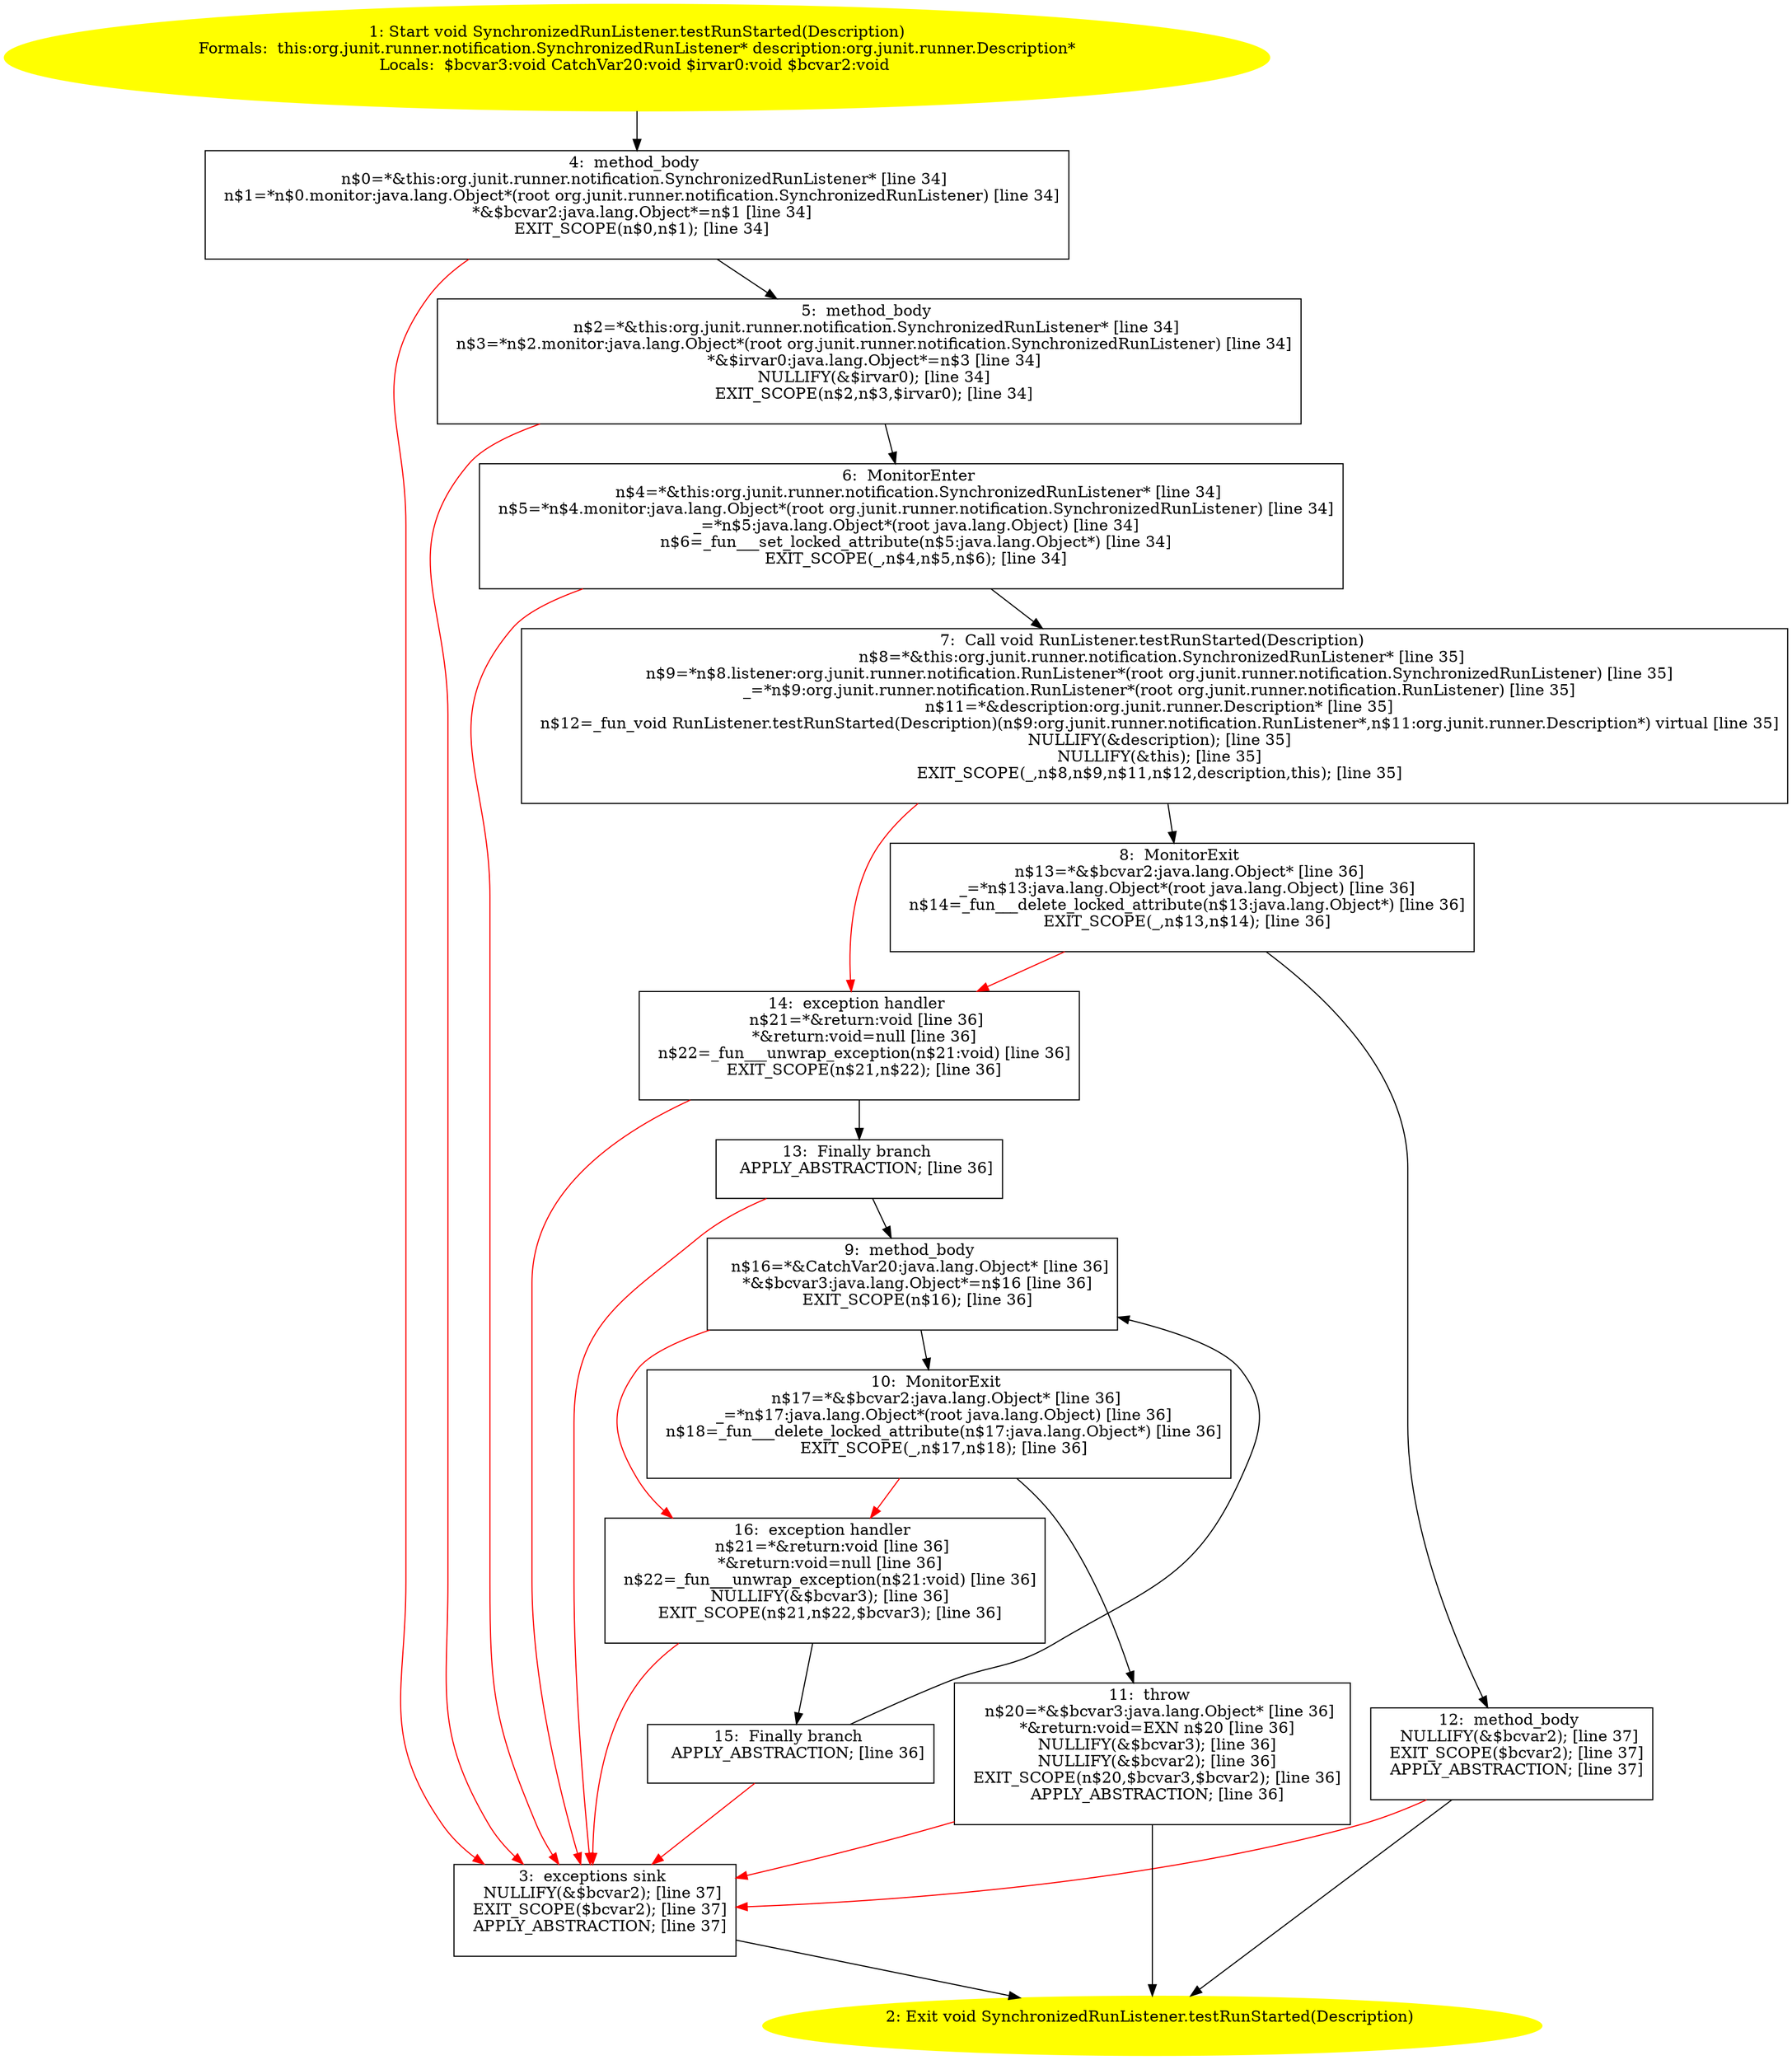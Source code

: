/* @generated */
digraph cfg {
"org.junit.runner.notification.SynchronizedRunListener.testRunStarted(org.junit.runner.Description):v.4c4ebfd003b33dd0479ba5380f591d00_1" [label="1: Start void SynchronizedRunListener.testRunStarted(Description)\nFormals:  this:org.junit.runner.notification.SynchronizedRunListener* description:org.junit.runner.Description*\nLocals:  $bcvar3:void CatchVar20:void $irvar0:void $bcvar2:void \n  " color=yellow style=filled]
	

	 "org.junit.runner.notification.SynchronizedRunListener.testRunStarted(org.junit.runner.Description):v.4c4ebfd003b33dd0479ba5380f591d00_1" -> "org.junit.runner.notification.SynchronizedRunListener.testRunStarted(org.junit.runner.Description):v.4c4ebfd003b33dd0479ba5380f591d00_4" ;
"org.junit.runner.notification.SynchronizedRunListener.testRunStarted(org.junit.runner.Description):v.4c4ebfd003b33dd0479ba5380f591d00_2" [label="2: Exit void SynchronizedRunListener.testRunStarted(Description) \n  " color=yellow style=filled]
	

"org.junit.runner.notification.SynchronizedRunListener.testRunStarted(org.junit.runner.Description):v.4c4ebfd003b33dd0479ba5380f591d00_3" [label="3:  exceptions sink \n   NULLIFY(&$bcvar2); [line 37]\n  EXIT_SCOPE($bcvar2); [line 37]\n  APPLY_ABSTRACTION; [line 37]\n " shape="box"]
	

	 "org.junit.runner.notification.SynchronizedRunListener.testRunStarted(org.junit.runner.Description):v.4c4ebfd003b33dd0479ba5380f591d00_3" -> "org.junit.runner.notification.SynchronizedRunListener.testRunStarted(org.junit.runner.Description):v.4c4ebfd003b33dd0479ba5380f591d00_2" ;
"org.junit.runner.notification.SynchronizedRunListener.testRunStarted(org.junit.runner.Description):v.4c4ebfd003b33dd0479ba5380f591d00_4" [label="4:  method_body \n   n$0=*&this:org.junit.runner.notification.SynchronizedRunListener* [line 34]\n  n$1=*n$0.monitor:java.lang.Object*(root org.junit.runner.notification.SynchronizedRunListener) [line 34]\n  *&$bcvar2:java.lang.Object*=n$1 [line 34]\n  EXIT_SCOPE(n$0,n$1); [line 34]\n " shape="box"]
	

	 "org.junit.runner.notification.SynchronizedRunListener.testRunStarted(org.junit.runner.Description):v.4c4ebfd003b33dd0479ba5380f591d00_4" -> "org.junit.runner.notification.SynchronizedRunListener.testRunStarted(org.junit.runner.Description):v.4c4ebfd003b33dd0479ba5380f591d00_5" ;
	 "org.junit.runner.notification.SynchronizedRunListener.testRunStarted(org.junit.runner.Description):v.4c4ebfd003b33dd0479ba5380f591d00_4" -> "org.junit.runner.notification.SynchronizedRunListener.testRunStarted(org.junit.runner.Description):v.4c4ebfd003b33dd0479ba5380f591d00_3" [color="red" ];
"org.junit.runner.notification.SynchronizedRunListener.testRunStarted(org.junit.runner.Description):v.4c4ebfd003b33dd0479ba5380f591d00_5" [label="5:  method_body \n   n$2=*&this:org.junit.runner.notification.SynchronizedRunListener* [line 34]\n  n$3=*n$2.monitor:java.lang.Object*(root org.junit.runner.notification.SynchronizedRunListener) [line 34]\n  *&$irvar0:java.lang.Object*=n$3 [line 34]\n  NULLIFY(&$irvar0); [line 34]\n  EXIT_SCOPE(n$2,n$3,$irvar0); [line 34]\n " shape="box"]
	

	 "org.junit.runner.notification.SynchronizedRunListener.testRunStarted(org.junit.runner.Description):v.4c4ebfd003b33dd0479ba5380f591d00_5" -> "org.junit.runner.notification.SynchronizedRunListener.testRunStarted(org.junit.runner.Description):v.4c4ebfd003b33dd0479ba5380f591d00_6" ;
	 "org.junit.runner.notification.SynchronizedRunListener.testRunStarted(org.junit.runner.Description):v.4c4ebfd003b33dd0479ba5380f591d00_5" -> "org.junit.runner.notification.SynchronizedRunListener.testRunStarted(org.junit.runner.Description):v.4c4ebfd003b33dd0479ba5380f591d00_3" [color="red" ];
"org.junit.runner.notification.SynchronizedRunListener.testRunStarted(org.junit.runner.Description):v.4c4ebfd003b33dd0479ba5380f591d00_6" [label="6:  MonitorEnter \n   n$4=*&this:org.junit.runner.notification.SynchronizedRunListener* [line 34]\n  n$5=*n$4.monitor:java.lang.Object*(root org.junit.runner.notification.SynchronizedRunListener) [line 34]\n  _=*n$5:java.lang.Object*(root java.lang.Object) [line 34]\n  n$6=_fun___set_locked_attribute(n$5:java.lang.Object*) [line 34]\n  EXIT_SCOPE(_,n$4,n$5,n$6); [line 34]\n " shape="box"]
	

	 "org.junit.runner.notification.SynchronizedRunListener.testRunStarted(org.junit.runner.Description):v.4c4ebfd003b33dd0479ba5380f591d00_6" -> "org.junit.runner.notification.SynchronizedRunListener.testRunStarted(org.junit.runner.Description):v.4c4ebfd003b33dd0479ba5380f591d00_7" ;
	 "org.junit.runner.notification.SynchronizedRunListener.testRunStarted(org.junit.runner.Description):v.4c4ebfd003b33dd0479ba5380f591d00_6" -> "org.junit.runner.notification.SynchronizedRunListener.testRunStarted(org.junit.runner.Description):v.4c4ebfd003b33dd0479ba5380f591d00_3" [color="red" ];
"org.junit.runner.notification.SynchronizedRunListener.testRunStarted(org.junit.runner.Description):v.4c4ebfd003b33dd0479ba5380f591d00_7" [label="7:  Call void RunListener.testRunStarted(Description) \n   n$8=*&this:org.junit.runner.notification.SynchronizedRunListener* [line 35]\n  n$9=*n$8.listener:org.junit.runner.notification.RunListener*(root org.junit.runner.notification.SynchronizedRunListener) [line 35]\n  _=*n$9:org.junit.runner.notification.RunListener*(root org.junit.runner.notification.RunListener) [line 35]\n  n$11=*&description:org.junit.runner.Description* [line 35]\n  n$12=_fun_void RunListener.testRunStarted(Description)(n$9:org.junit.runner.notification.RunListener*,n$11:org.junit.runner.Description*) virtual [line 35]\n  NULLIFY(&description); [line 35]\n  NULLIFY(&this); [line 35]\n  EXIT_SCOPE(_,n$8,n$9,n$11,n$12,description,this); [line 35]\n " shape="box"]
	

	 "org.junit.runner.notification.SynchronizedRunListener.testRunStarted(org.junit.runner.Description):v.4c4ebfd003b33dd0479ba5380f591d00_7" -> "org.junit.runner.notification.SynchronizedRunListener.testRunStarted(org.junit.runner.Description):v.4c4ebfd003b33dd0479ba5380f591d00_8" ;
	 "org.junit.runner.notification.SynchronizedRunListener.testRunStarted(org.junit.runner.Description):v.4c4ebfd003b33dd0479ba5380f591d00_7" -> "org.junit.runner.notification.SynchronizedRunListener.testRunStarted(org.junit.runner.Description):v.4c4ebfd003b33dd0479ba5380f591d00_14" [color="red" ];
"org.junit.runner.notification.SynchronizedRunListener.testRunStarted(org.junit.runner.Description):v.4c4ebfd003b33dd0479ba5380f591d00_8" [label="8:  MonitorExit \n   n$13=*&$bcvar2:java.lang.Object* [line 36]\n  _=*n$13:java.lang.Object*(root java.lang.Object) [line 36]\n  n$14=_fun___delete_locked_attribute(n$13:java.lang.Object*) [line 36]\n  EXIT_SCOPE(_,n$13,n$14); [line 36]\n " shape="box"]
	

	 "org.junit.runner.notification.SynchronizedRunListener.testRunStarted(org.junit.runner.Description):v.4c4ebfd003b33dd0479ba5380f591d00_8" -> "org.junit.runner.notification.SynchronizedRunListener.testRunStarted(org.junit.runner.Description):v.4c4ebfd003b33dd0479ba5380f591d00_12" ;
	 "org.junit.runner.notification.SynchronizedRunListener.testRunStarted(org.junit.runner.Description):v.4c4ebfd003b33dd0479ba5380f591d00_8" -> "org.junit.runner.notification.SynchronizedRunListener.testRunStarted(org.junit.runner.Description):v.4c4ebfd003b33dd0479ba5380f591d00_14" [color="red" ];
"org.junit.runner.notification.SynchronizedRunListener.testRunStarted(org.junit.runner.Description):v.4c4ebfd003b33dd0479ba5380f591d00_9" [label="9:  method_body \n   n$16=*&CatchVar20:java.lang.Object* [line 36]\n  *&$bcvar3:java.lang.Object*=n$16 [line 36]\n  EXIT_SCOPE(n$16); [line 36]\n " shape="box"]
	

	 "org.junit.runner.notification.SynchronizedRunListener.testRunStarted(org.junit.runner.Description):v.4c4ebfd003b33dd0479ba5380f591d00_9" -> "org.junit.runner.notification.SynchronizedRunListener.testRunStarted(org.junit.runner.Description):v.4c4ebfd003b33dd0479ba5380f591d00_10" ;
	 "org.junit.runner.notification.SynchronizedRunListener.testRunStarted(org.junit.runner.Description):v.4c4ebfd003b33dd0479ba5380f591d00_9" -> "org.junit.runner.notification.SynchronizedRunListener.testRunStarted(org.junit.runner.Description):v.4c4ebfd003b33dd0479ba5380f591d00_16" [color="red" ];
"org.junit.runner.notification.SynchronizedRunListener.testRunStarted(org.junit.runner.Description):v.4c4ebfd003b33dd0479ba5380f591d00_10" [label="10:  MonitorExit \n   n$17=*&$bcvar2:java.lang.Object* [line 36]\n  _=*n$17:java.lang.Object*(root java.lang.Object) [line 36]\n  n$18=_fun___delete_locked_attribute(n$17:java.lang.Object*) [line 36]\n  EXIT_SCOPE(_,n$17,n$18); [line 36]\n " shape="box"]
	

	 "org.junit.runner.notification.SynchronizedRunListener.testRunStarted(org.junit.runner.Description):v.4c4ebfd003b33dd0479ba5380f591d00_10" -> "org.junit.runner.notification.SynchronizedRunListener.testRunStarted(org.junit.runner.Description):v.4c4ebfd003b33dd0479ba5380f591d00_11" ;
	 "org.junit.runner.notification.SynchronizedRunListener.testRunStarted(org.junit.runner.Description):v.4c4ebfd003b33dd0479ba5380f591d00_10" -> "org.junit.runner.notification.SynchronizedRunListener.testRunStarted(org.junit.runner.Description):v.4c4ebfd003b33dd0479ba5380f591d00_16" [color="red" ];
"org.junit.runner.notification.SynchronizedRunListener.testRunStarted(org.junit.runner.Description):v.4c4ebfd003b33dd0479ba5380f591d00_11" [label="11:  throw \n   n$20=*&$bcvar3:java.lang.Object* [line 36]\n  *&return:void=EXN n$20 [line 36]\n  NULLIFY(&$bcvar3); [line 36]\n  NULLIFY(&$bcvar2); [line 36]\n  EXIT_SCOPE(n$20,$bcvar3,$bcvar2); [line 36]\n  APPLY_ABSTRACTION; [line 36]\n " shape="box"]
	

	 "org.junit.runner.notification.SynchronizedRunListener.testRunStarted(org.junit.runner.Description):v.4c4ebfd003b33dd0479ba5380f591d00_11" -> "org.junit.runner.notification.SynchronizedRunListener.testRunStarted(org.junit.runner.Description):v.4c4ebfd003b33dd0479ba5380f591d00_2" ;
	 "org.junit.runner.notification.SynchronizedRunListener.testRunStarted(org.junit.runner.Description):v.4c4ebfd003b33dd0479ba5380f591d00_11" -> "org.junit.runner.notification.SynchronizedRunListener.testRunStarted(org.junit.runner.Description):v.4c4ebfd003b33dd0479ba5380f591d00_3" [color="red" ];
"org.junit.runner.notification.SynchronizedRunListener.testRunStarted(org.junit.runner.Description):v.4c4ebfd003b33dd0479ba5380f591d00_12" [label="12:  method_body \n   NULLIFY(&$bcvar2); [line 37]\n  EXIT_SCOPE($bcvar2); [line 37]\n  APPLY_ABSTRACTION; [line 37]\n " shape="box"]
	

	 "org.junit.runner.notification.SynchronizedRunListener.testRunStarted(org.junit.runner.Description):v.4c4ebfd003b33dd0479ba5380f591d00_12" -> "org.junit.runner.notification.SynchronizedRunListener.testRunStarted(org.junit.runner.Description):v.4c4ebfd003b33dd0479ba5380f591d00_2" ;
	 "org.junit.runner.notification.SynchronizedRunListener.testRunStarted(org.junit.runner.Description):v.4c4ebfd003b33dd0479ba5380f591d00_12" -> "org.junit.runner.notification.SynchronizedRunListener.testRunStarted(org.junit.runner.Description):v.4c4ebfd003b33dd0479ba5380f591d00_3" [color="red" ];
"org.junit.runner.notification.SynchronizedRunListener.testRunStarted(org.junit.runner.Description):v.4c4ebfd003b33dd0479ba5380f591d00_13" [label="13:  Finally branch \n   APPLY_ABSTRACTION; [line 36]\n " shape="box"]
	

	 "org.junit.runner.notification.SynchronizedRunListener.testRunStarted(org.junit.runner.Description):v.4c4ebfd003b33dd0479ba5380f591d00_13" -> "org.junit.runner.notification.SynchronizedRunListener.testRunStarted(org.junit.runner.Description):v.4c4ebfd003b33dd0479ba5380f591d00_9" ;
	 "org.junit.runner.notification.SynchronizedRunListener.testRunStarted(org.junit.runner.Description):v.4c4ebfd003b33dd0479ba5380f591d00_13" -> "org.junit.runner.notification.SynchronizedRunListener.testRunStarted(org.junit.runner.Description):v.4c4ebfd003b33dd0479ba5380f591d00_3" [color="red" ];
"org.junit.runner.notification.SynchronizedRunListener.testRunStarted(org.junit.runner.Description):v.4c4ebfd003b33dd0479ba5380f591d00_14" [label="14:  exception handler \n   n$21=*&return:void [line 36]\n  *&return:void=null [line 36]\n  n$22=_fun___unwrap_exception(n$21:void) [line 36]\n  EXIT_SCOPE(n$21,n$22); [line 36]\n " shape="box"]
	

	 "org.junit.runner.notification.SynchronizedRunListener.testRunStarted(org.junit.runner.Description):v.4c4ebfd003b33dd0479ba5380f591d00_14" -> "org.junit.runner.notification.SynchronizedRunListener.testRunStarted(org.junit.runner.Description):v.4c4ebfd003b33dd0479ba5380f591d00_13" ;
	 "org.junit.runner.notification.SynchronizedRunListener.testRunStarted(org.junit.runner.Description):v.4c4ebfd003b33dd0479ba5380f591d00_14" -> "org.junit.runner.notification.SynchronizedRunListener.testRunStarted(org.junit.runner.Description):v.4c4ebfd003b33dd0479ba5380f591d00_3" [color="red" ];
"org.junit.runner.notification.SynchronizedRunListener.testRunStarted(org.junit.runner.Description):v.4c4ebfd003b33dd0479ba5380f591d00_15" [label="15:  Finally branch \n   APPLY_ABSTRACTION; [line 36]\n " shape="box"]
	

	 "org.junit.runner.notification.SynchronizedRunListener.testRunStarted(org.junit.runner.Description):v.4c4ebfd003b33dd0479ba5380f591d00_15" -> "org.junit.runner.notification.SynchronizedRunListener.testRunStarted(org.junit.runner.Description):v.4c4ebfd003b33dd0479ba5380f591d00_9" ;
	 "org.junit.runner.notification.SynchronizedRunListener.testRunStarted(org.junit.runner.Description):v.4c4ebfd003b33dd0479ba5380f591d00_15" -> "org.junit.runner.notification.SynchronizedRunListener.testRunStarted(org.junit.runner.Description):v.4c4ebfd003b33dd0479ba5380f591d00_3" [color="red" ];
"org.junit.runner.notification.SynchronizedRunListener.testRunStarted(org.junit.runner.Description):v.4c4ebfd003b33dd0479ba5380f591d00_16" [label="16:  exception handler \n   n$21=*&return:void [line 36]\n  *&return:void=null [line 36]\n  n$22=_fun___unwrap_exception(n$21:void) [line 36]\n  NULLIFY(&$bcvar3); [line 36]\n  EXIT_SCOPE(n$21,n$22,$bcvar3); [line 36]\n " shape="box"]
	

	 "org.junit.runner.notification.SynchronizedRunListener.testRunStarted(org.junit.runner.Description):v.4c4ebfd003b33dd0479ba5380f591d00_16" -> "org.junit.runner.notification.SynchronizedRunListener.testRunStarted(org.junit.runner.Description):v.4c4ebfd003b33dd0479ba5380f591d00_15" ;
	 "org.junit.runner.notification.SynchronizedRunListener.testRunStarted(org.junit.runner.Description):v.4c4ebfd003b33dd0479ba5380f591d00_16" -> "org.junit.runner.notification.SynchronizedRunListener.testRunStarted(org.junit.runner.Description):v.4c4ebfd003b33dd0479ba5380f591d00_3" [color="red" ];
}
